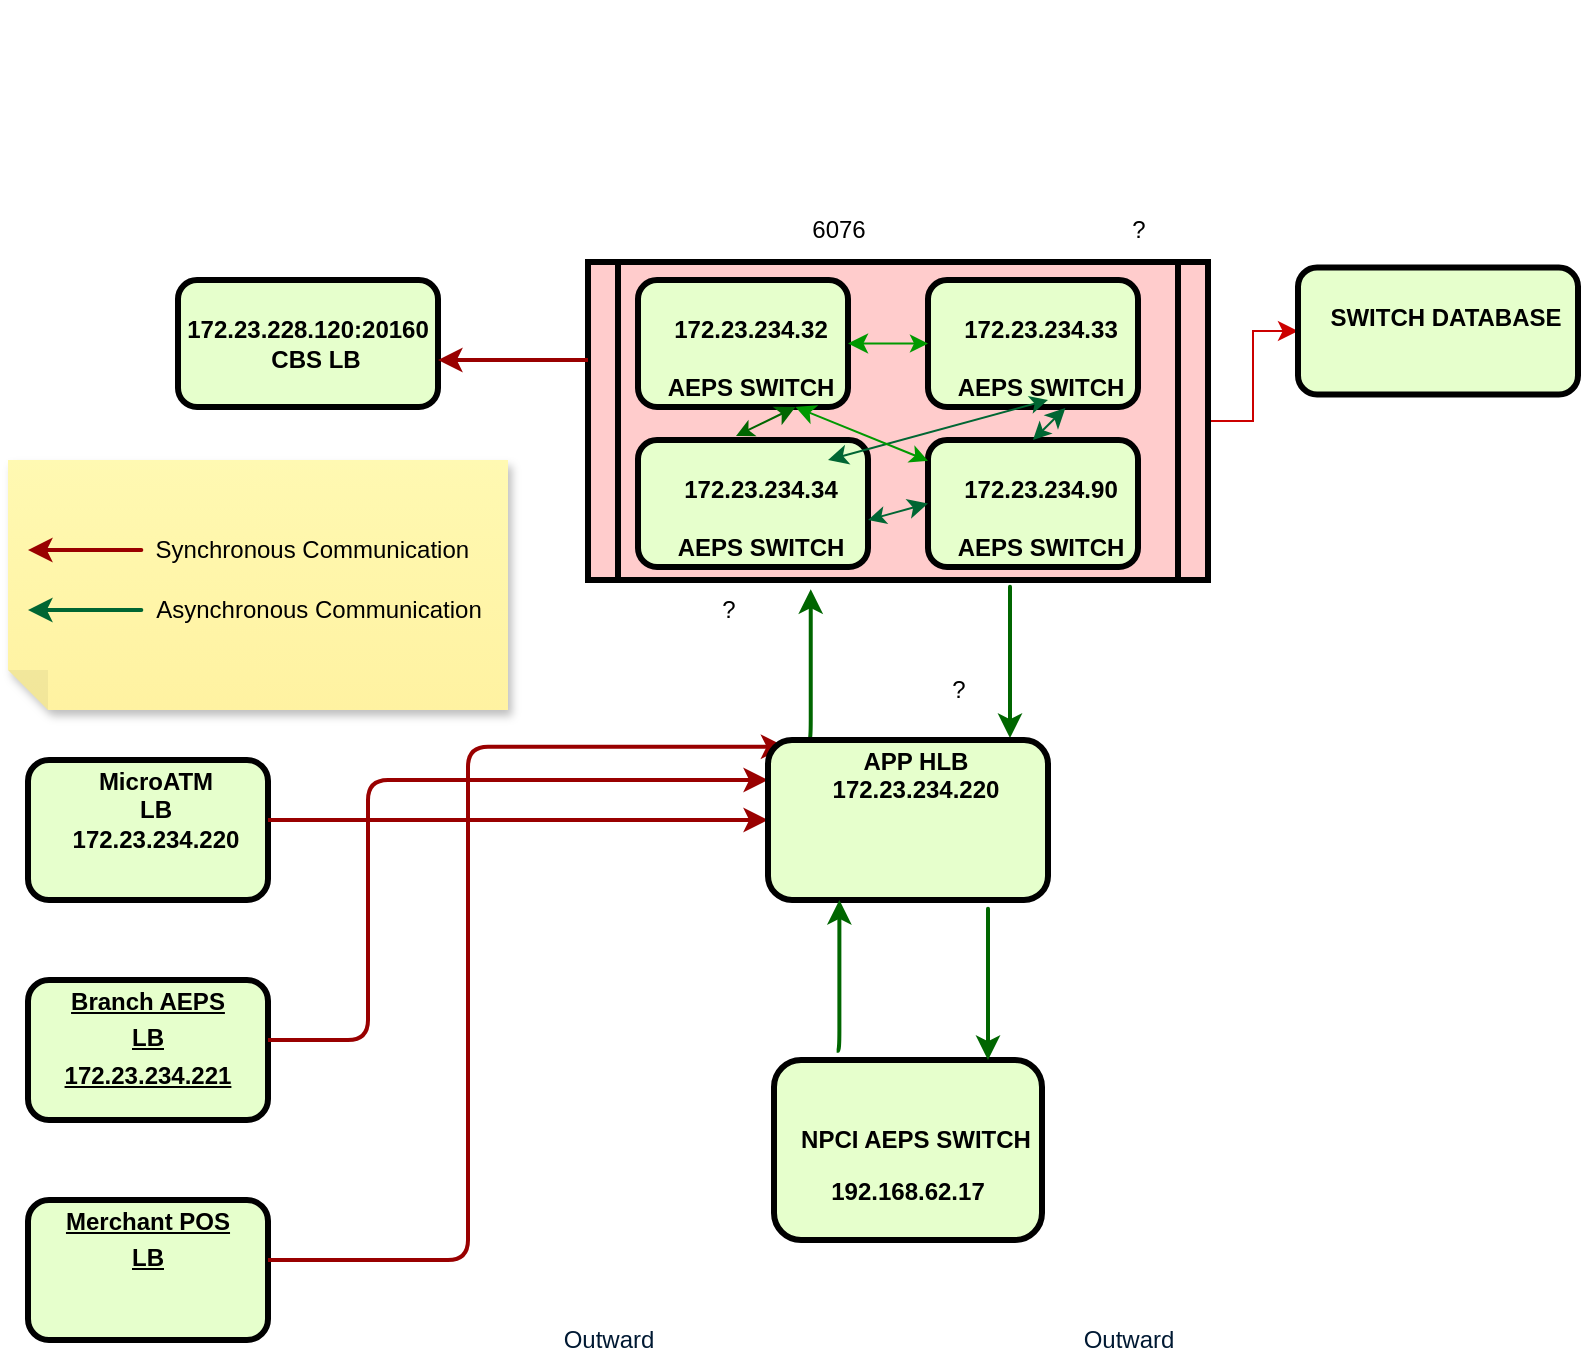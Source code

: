 <mxfile version="20.3.0" type="github">
  <diagram name="Page-1" id="c7558073-3199-34d8-9f00-42111426c3f3">
    <mxGraphModel dx="1022" dy="337" grid="1" gridSize="10" guides="1" tooltips="1" connect="1" arrows="1" fold="1" page="1" pageScale="1" pageWidth="826" pageHeight="1169" background="none" math="0" shadow="0">
      <root>
        <mxCell id="0" />
        <mxCell id="1" parent="0" />
        <mxCell id="2" value="&lt;p style=&quot;margin: 0px; margin-top: 4px; text-align: center; text-decoration: underline;&quot;&gt;&lt;/p&gt;&lt;p style=&quot;margin: 0px; margin-left: 8px;&quot;&gt;MicroATM&lt;/p&gt;&lt;p style=&quot;margin: 0px; margin-left: 8px;&quot;&gt;LB&lt;/p&gt;&lt;p style=&quot;margin: 0px; margin-left: 8px;&quot;&gt;172.23.234.220&lt;/p&gt;" style="verticalAlign=middle;align=center;overflow=fill;fontSize=12;fontFamily=Helvetica;html=1;rounded=1;fontStyle=1;strokeWidth=3;fillColor=#E6FFCC" parent="1" vertex="1">
          <mxGeometry x="30" y="640" width="120" height="70" as="geometry" />
        </mxCell>
        <mxCell id="vpj-GagNGOUXVlxgpGIW-142" value="" style="edgeStyle=orthogonalEdgeStyle;rounded=0;orthogonalLoop=1;jettySize=auto;html=1;strokeColor=#CC0000;endSize=7;" edge="1" parent="1" source="5" target="vpj-GagNGOUXVlxgpGIW-140">
          <mxGeometry relative="1" as="geometry" />
        </mxCell>
        <mxCell id="5" value="" style="shape=process;whiteSpace=wrap;align=center;verticalAlign=middle;size=0.048;fontStyle=1;strokeWidth=3;fillColor=#FFCCCC" parent="1" vertex="1">
          <mxGeometry x="310" y="391" width="310" height="159" as="geometry" />
        </mxCell>
        <mxCell id="6" value="&lt;p style=&quot;margin: 4px 0px 0px;&quot;&gt;&lt;u&gt;Branch AEPS&lt;/u&gt;&lt;/p&gt;&lt;p style=&quot;margin: 4px 0px 0px;&quot;&gt;&lt;u&gt;LB&lt;/u&gt;&lt;/p&gt;&lt;p style=&quot;margin: 4px 0px 0px;&quot;&gt;&lt;u&gt;172.23.234.221&lt;/u&gt;&lt;/p&gt;" style="verticalAlign=middle;align=center;overflow=fill;fontSize=12;fontFamily=Helvetica;html=1;rounded=1;fontStyle=1;strokeWidth=3;fillColor=#E6FFCC" parent="1" vertex="1">
          <mxGeometry x="30" y="750" width="120" height="70" as="geometry" />
        </mxCell>
        <mxCell id="8" value="&lt;p style=&quot;margin: 0px; margin-top: 4px; text-align: center; text-decoration: underline;&quot;&gt;&lt;/p&gt;&lt;p style=&quot;text-decoration-line: underline; margin: 4px 0px 0px;&quot;&gt;Merchant POS&lt;/p&gt;&lt;p style=&quot;text-decoration-line: underline; margin: 4px 0px 0px;&quot;&gt;LB&lt;/p&gt;" style="verticalAlign=middle;align=center;overflow=fill;fontSize=12;fontFamily=Helvetica;html=1;rounded=1;fontStyle=1;strokeWidth=3;fillColor=#E6FFCC" parent="1" vertex="1">
          <mxGeometry x="30" y="860" width="120" height="70" as="geometry" />
        </mxCell>
        <mxCell id="10" value="&lt;p style=&quot;margin: 0px; margin-top: 4px; text-align: center; text-decoration: underline;&quot;&gt;&lt;/p&gt;&lt;br&gt;172.23.228.120:20160&lt;br&gt;&lt;p style=&quot;margin: 0px; margin-left: 8px;&quot;&gt;&lt;span style=&quot;background-color: initial;&quot;&gt;CBS LB&lt;/span&gt;&lt;br&gt;&lt;/p&gt;" style="verticalAlign=middle;align=center;overflow=fill;fontSize=12;fontFamily=Helvetica;html=1;rounded=1;fontStyle=1;strokeWidth=3;fillColor=#E6FFCC" parent="1" vertex="1">
          <mxGeometry x="105" y="400" width="130" height="63.5" as="geometry" />
        </mxCell>
        <mxCell id="56" value="" style="edgeStyle=elbowEdgeStyle;elbow=horizontal;strokeColor=#990000;strokeWidth=2;entryX=0;entryY=0.5;entryDx=0;entryDy=0;" parent="1" source="2" target="vpj-GagNGOUXVlxgpGIW-170" edge="1">
          <mxGeometry width="100" height="100" relative="1" as="geometry">
            <mxPoint x="50" y="500" as="sourcePoint" />
            <mxPoint x="150" y="400" as="targetPoint" />
            <Array as="points">
              <mxPoint x="240" y="670" />
              <mxPoint x="420" y="350" />
              <mxPoint x="290" y="250" />
              <mxPoint x="350" y="250" />
              <mxPoint x="360" y="230" />
              <mxPoint x="420" y="370" />
              <mxPoint x="390" y="320" />
              <mxPoint x="360" y="250" />
              <mxPoint x="460" y="390" />
              <mxPoint x="300" y="230" />
              <mxPoint x="260" y="200" />
              <mxPoint x="280" y="220" />
              <mxPoint x="290" y="250" />
              <mxPoint x="300" y="270" />
              <mxPoint x="280" y="360" />
            </Array>
          </mxGeometry>
        </mxCell>
        <mxCell id="59" value="" style="edgeStyle=elbowEdgeStyle;elbow=horizontal;strokeColor=#990000;strokeWidth=2;entryX=0;entryY=0.25;entryDx=0;entryDy=0;" parent="1" source="6" target="vpj-GagNGOUXVlxgpGIW-170" edge="1">
          <mxGeometry width="100" height="100" relative="1" as="geometry">
            <mxPoint x="350" y="370" as="sourcePoint" />
            <mxPoint x="450" y="270" as="targetPoint" />
            <Array as="points">
              <mxPoint x="200" y="780" />
              <mxPoint x="460" y="230" />
              <mxPoint x="420" y="210" />
              <mxPoint x="440" y="260" />
              <mxPoint x="430" y="240" />
              <mxPoint x="460" y="320" />
            </Array>
          </mxGeometry>
        </mxCell>
        <mxCell id="68" value="" style="edgeStyle=elbowEdgeStyle;elbow=horizontal;strokeColor=#990000;strokeWidth=2;entryX=0.062;entryY=0.042;entryDx=0;entryDy=0;entryPerimeter=0;" parent="1" source="8" target="vpj-GagNGOUXVlxgpGIW-170" edge="1">
          <mxGeometry width="100" height="100" relative="1" as="geometry">
            <mxPoint x="570" y="380" as="sourcePoint" />
            <mxPoint x="510" y="250" as="targetPoint" />
            <Array as="points">
              <mxPoint x="250" y="890" />
              <mxPoint x="560" y="280" />
              <mxPoint x="620" y="240" />
              <mxPoint x="580" y="220" />
              <mxPoint x="560" y="230" />
              <mxPoint x="600" y="250" />
            </Array>
          </mxGeometry>
        </mxCell>
        <mxCell id="88" value="" style="edgeStyle=elbowEdgeStyle;elbow=horizontal;strokeColor=#006600;strokeWidth=2;" parent="1" edge="1">
          <mxGeometry width="100" height="100" relative="1" as="geometry">
            <mxPoint x="521" y="560" as="sourcePoint" />
            <mxPoint x="521" y="629" as="targetPoint" />
            <Array as="points">
              <mxPoint x="521" y="550" />
              <mxPoint x="521" y="586.5" />
              <mxPoint x="521" y="576.5" />
              <mxPoint x="521" y="596.5" />
              <mxPoint x="461" y="536.5" />
              <mxPoint x="451" y="556.5" />
              <mxPoint x="461" y="546.5" />
              <mxPoint x="461" y="566.5" />
              <mxPoint x="461" y="576.5" />
              <mxPoint x="461" y="596.5" />
              <mxPoint x="461" y="526.5" />
              <mxPoint x="401" y="366.5" />
              <mxPoint x="381" y="366.5" />
              <mxPoint x="411" y="276.5" />
            </Array>
          </mxGeometry>
        </mxCell>
        <mxCell id="92" value="" style="edgeStyle=elbowEdgeStyle;elbow=horizontal;strokeColor=#990000;strokeWidth=2" parent="1" source="5" target="10" edge="1">
          <mxGeometry width="100" height="100" relative="1" as="geometry">
            <mxPoint x="30.0" y="500" as="sourcePoint" />
            <mxPoint x="130.0" y="400" as="targetPoint" />
            <Array as="points">
              <mxPoint x="290" y="440" />
              <mxPoint x="190" y="426" />
              <mxPoint x="170" y="420" />
              <mxPoint x="200" y="416" />
              <mxPoint x="250" y="470" />
            </Array>
          </mxGeometry>
        </mxCell>
        <mxCell id="vpj-GagNGOUXVlxgpGIW-102" value="&lt;span style=&quot;color: rgba(0, 0, 0, 0); font-family: monospace; font-size: 0px; font-style: normal; font-variant-ligatures: normal; font-variant-caps: normal; font-weight: 400; letter-spacing: normal; orphans: 2; text-align: start; text-indent: 0px; text-transform: none; widows: 2; word-spacing: 0px; -webkit-text-stroke-width: 0px; background-color: rgb(248, 249, 250); text-decoration-thickness: initial; text-decoration-style: initial; text-decoration-color: initial; float: none; display: inline !important;&quot;&gt;&amp;nbsp;&lt;/span&gt;" style="text;whiteSpace=wrap;html=1;" vertex="1" parent="1">
          <mxGeometry x="650" y="260" width="30" height="40" as="geometry" />
        </mxCell>
        <mxCell id="vpj-GagNGOUXVlxgpGIW-110" value="&lt;span style=&quot;color: rgba(0, 0, 0, 0); font-family: monospace; font-size: 0px; font-style: normal; font-variant-ligatures: normal; font-variant-caps: normal; font-weight: 400; letter-spacing: normal; orphans: 2; text-align: start; text-indent: 0px; text-transform: none; widows: 2; word-spacing: 0px; -webkit-text-stroke-width: 0px; background-color: rgb(248, 249, 250); text-decoration-thickness: initial; text-decoration-style: initial; text-decoration-color: initial; float: none; display: inline !important;&quot;&gt;&amp;nbsp;&lt;/span&gt;" style="text;whiteSpace=wrap;html=1;" vertex="1" parent="1">
          <mxGeometry x="250" y="550" width="30" height="40" as="geometry" />
        </mxCell>
        <mxCell id="vpj-GagNGOUXVlxgpGIW-109" value="" style="shape=note;whiteSpace=wrap;html=1;backgroundOutline=1;fontColor=#000000;darkOpacity=0.05;fillColor=#FFF9B2;strokeColor=none;fillStyle=solid;direction=west;gradientDirection=north;gradientColor=#FFF2A1;shadow=1;size=20;pointerEvents=1;" vertex="1" parent="1">
          <mxGeometry x="20" y="490" width="250" height="125" as="geometry" />
        </mxCell>
        <mxCell id="vpj-GagNGOUXVlxgpGIW-111" value="" style="edgeStyle=elbowEdgeStyle;elbow=horizontal;strokeColor=#990000;strokeWidth=2" edge="1" parent="1">
          <mxGeometry width="100" height="100" relative="1" as="geometry">
            <mxPoint x="80" y="535" as="sourcePoint" />
            <mxPoint x="30" y="535" as="targetPoint" />
            <Array as="points">
              <mxPoint x="90" y="535" />
              <mxPoint x="120" y="531" />
              <mxPoint x="170" y="585" />
            </Array>
          </mxGeometry>
        </mxCell>
        <mxCell id="vpj-GagNGOUXVlxgpGIW-112" value="&amp;nbsp;Synchronous Communication" style="text;html=1;resizable=0;autosize=1;align=center;verticalAlign=middle;points=[];fillColor=none;strokeColor=none;rounded=0;" vertex="1" parent="1">
          <mxGeometry x="80" y="520" width="180" height="30" as="geometry" />
        </mxCell>
        <mxCell id="vpj-GagNGOUXVlxgpGIW-113" value="" style="edgeStyle=elbowEdgeStyle;elbow=horizontal;strokeColor=#006633;strokeWidth=2" edge="1" parent="1">
          <mxGeometry width="100" height="100" relative="1" as="geometry">
            <mxPoint x="80" y="565" as="sourcePoint" />
            <mxPoint x="30" y="565" as="targetPoint" />
            <Array as="points">
              <mxPoint x="90" y="565" />
              <mxPoint x="120" y="561" />
              <mxPoint x="170" y="615" />
            </Array>
          </mxGeometry>
        </mxCell>
        <mxCell id="vpj-GagNGOUXVlxgpGIW-114" value="Asynchronous Communication" style="text;html=1;resizable=0;autosize=1;align=center;verticalAlign=middle;points=[];fillColor=none;strokeColor=none;rounded=0;" vertex="1" parent="1">
          <mxGeometry x="80" y="550" width="190" height="30" as="geometry" />
        </mxCell>
        <mxCell id="vpj-GagNGOUXVlxgpGIW-130" value="&lt;p style=&quot;margin: 0px; margin-top: 4px; text-align: center; text-decoration: underline;&quot;&gt;&lt;/p&gt;&lt;p style=&quot;margin: 0px; margin-left: 8px;&quot;&gt;&lt;br&gt;&lt;/p&gt;&lt;p style=&quot;margin: 0px; margin-left: 8px;&quot;&gt;&lt;br&gt;&lt;/p&gt;&lt;p style=&quot;margin: 0px; margin-left: 8px;&quot;&gt;NPCI AEPS SWITCH&lt;/p&gt;&lt;p align=&quot;center&quot; class=&quot;MsoNormal&quot;&gt;&lt;span lang=&quot;EN-US&quot;&gt;192.168.62.17&lt;/span&gt;&lt;/p&gt;" style="verticalAlign=middle;align=center;overflow=fill;fontSize=12;fontFamily=Helvetica;html=1;rounded=1;fontStyle=1;strokeWidth=3;fillColor=#E6FFCC" vertex="1" parent="1">
          <mxGeometry x="403" y="790" width="134" height="90" as="geometry" />
        </mxCell>
        <mxCell id="vpj-GagNGOUXVlxgpGIW-134" value="" style="edgeStyle=elbowEdgeStyle;elbow=horizontal;strokeColor=#006600;strokeWidth=2;exitX=0.851;exitY=-0.007;exitDx=0;exitDy=0;exitPerimeter=0;" edge="1" parent="1">
          <mxGeometry width="100" height="100" relative="1" as="geometry">
            <mxPoint x="420.0" y="630" as="sourcePoint" />
            <mxPoint x="421.37" y="554.63" as="targetPoint" />
            <Array as="points">
              <mxPoint x="421.37" y="480.63" />
              <mxPoint x="420.37" y="500.63" />
              <mxPoint x="459.37" y="470.63" />
              <mxPoint x="459.37" y="500.63" />
              <mxPoint x="439.37" y="690.63" />
              <mxPoint x="439.37" y="730.63" />
              <mxPoint x="382.37" y="670.63" />
              <mxPoint x="262.37" y="750.63" />
              <mxPoint x="302.37" y="710.63" />
              <mxPoint x="312.37" y="700.63" />
              <mxPoint x="362.37" y="680.63" />
              <mxPoint x="534.37" y="700.63" />
              <mxPoint x="532.37" y="680.63" />
              <mxPoint x="522.37" y="690.63" />
              <mxPoint x="432.37" y="660.63" />
              <mxPoint x="432.37" y="600.63" />
              <mxPoint x="542.37" y="520.63" />
              <mxPoint x="502.37" y="580.63" />
              <mxPoint x="512.37" y="550.63" />
              <mxPoint x="472.37" y="540.63" />
              <mxPoint x="462.37" y="510.63" />
              <mxPoint x="432.37" y="430.63" />
            </Array>
          </mxGeometry>
        </mxCell>
        <mxCell id="vpj-GagNGOUXVlxgpGIW-136" value="6076" style="text;html=1;resizable=0;autosize=1;align=center;verticalAlign=middle;points=[];fillColor=none;strokeColor=none;rounded=0;" vertex="1" parent="1">
          <mxGeometry x="410" y="360" width="50" height="30" as="geometry" />
        </mxCell>
        <mxCell id="vpj-GagNGOUXVlxgpGIW-137" value="?" style="text;html=1;resizable=0;autosize=1;align=center;verticalAlign=middle;points=[];fillColor=none;strokeColor=none;rounded=0;" vertex="1" parent="1">
          <mxGeometry x="570" y="360" width="30" height="30" as="geometry" />
        </mxCell>
        <mxCell id="vpj-GagNGOUXVlxgpGIW-139" value="?" style="text;html=1;resizable=0;autosize=1;align=center;verticalAlign=middle;points=[];fillColor=none;strokeColor=none;rounded=0;" vertex="1" parent="1">
          <mxGeometry x="480" y="590" width="30" height="30" as="geometry" />
        </mxCell>
        <mxCell id="vpj-GagNGOUXVlxgpGIW-140" value="&lt;p style=&quot;margin: 0px; margin-top: 4px; text-align: center; text-decoration: underline;&quot;&gt;&lt;/p&gt;&lt;br&gt;&lt;p style=&quot;margin: 0px; margin-left: 8px;&quot;&gt;&lt;span style=&quot;background-color: initial;&quot;&gt;SWITCH DATABASE&lt;/span&gt;&lt;br&gt;&lt;/p&gt;&lt;p style=&quot;margin: 0px; margin-left: 8px;&quot;&gt;&lt;span style=&quot;background-color: initial;&quot;&gt;&lt;br&gt;&lt;/span&gt;&lt;/p&gt;" style="verticalAlign=middle;align=center;overflow=fill;fontSize=12;fontFamily=Helvetica;html=1;rounded=1;fontStyle=1;strokeWidth=3;fillColor=#E6FFCC" vertex="1" parent="1">
          <mxGeometry x="665" y="393.75" width="140" height="63.5" as="geometry" />
        </mxCell>
        <mxCell id="vpj-GagNGOUXVlxgpGIW-145" value="?" style="text;html=1;resizable=0;autosize=1;align=center;verticalAlign=middle;points=[];fillColor=none;strokeColor=none;rounded=0;" vertex="1" parent="1">
          <mxGeometry x="365" y="550" width="30" height="30" as="geometry" />
        </mxCell>
        <mxCell id="vpj-GagNGOUXVlxgpGIW-158" value="&lt;p style=&quot;margin: 0px; margin-top: 4px; text-align: center; text-decoration: underline;&quot;&gt;&lt;/p&gt;&lt;br&gt;&lt;p style=&quot;margin: 0px; margin-left: 8px;&quot;&gt;&lt;span style=&quot;&quot;&gt;172.23.234.32&lt;/span&gt;&lt;br style=&quot;padding: 0px; margin: 0px;&quot;&gt;&lt;br style=&quot;padding: 0px; margin: 0px;&quot;&gt;&lt;span style=&quot;&quot;&gt;AEPS SWITCH&lt;/span&gt;&lt;br&gt;&lt;/p&gt;" style="verticalAlign=middle;align=center;overflow=fill;fontSize=12;fontFamily=Helvetica;html=1;rounded=1;fontStyle=1;strokeWidth=3;fillColor=#E6FFCC" vertex="1" parent="1">
          <mxGeometry x="335" y="400" width="105" height="63.5" as="geometry" />
        </mxCell>
        <mxCell id="vpj-GagNGOUXVlxgpGIW-159" value="&lt;p style=&quot;margin: 0px; margin-top: 4px; text-align: center; text-decoration: underline;&quot;&gt;&lt;/p&gt;&lt;br&gt;&lt;p style=&quot;margin: 0px; margin-left: 8px;&quot;&gt;&lt;span style=&quot;&quot;&gt;172.23.234.33&lt;/span&gt;&lt;br style=&quot;padding: 0px; margin: 0px;&quot;&gt;&lt;br style=&quot;padding: 0px; margin: 0px;&quot;&gt;&lt;span style=&quot;&quot;&gt;AEPS SWITCH&lt;/span&gt;&lt;br&gt;&lt;/p&gt;" style="verticalAlign=middle;align=center;overflow=fill;fontSize=12;fontFamily=Helvetica;html=1;rounded=1;fontStyle=1;strokeWidth=3;fillColor=#E6FFCC" vertex="1" parent="1">
          <mxGeometry x="480" y="400" width="105" height="63.5" as="geometry" />
        </mxCell>
        <mxCell id="vpj-GagNGOUXVlxgpGIW-160" value="&lt;p style=&quot;margin: 0px; margin-top: 4px; text-align: center; text-decoration: underline;&quot;&gt;&lt;/p&gt;&lt;br&gt;&lt;p style=&quot;margin: 0px; margin-left: 8px;&quot;&gt;&lt;span style=&quot;&quot;&gt;172.23.234.34&lt;/span&gt;&lt;br style=&quot;padding: 0px; margin: 0px;&quot;&gt;&lt;br style=&quot;padding: 0px; margin: 0px;&quot;&gt;&lt;span style=&quot;&quot;&gt;AEPS SWITCH&lt;/span&gt;&lt;br&gt;&lt;/p&gt;" style="verticalAlign=middle;align=center;overflow=fill;fontSize=12;fontFamily=Helvetica;html=1;rounded=1;fontStyle=1;strokeWidth=3;fillColor=#E6FFCC" vertex="1" parent="1">
          <mxGeometry x="335" y="480" width="115" height="63.5" as="geometry" />
        </mxCell>
        <mxCell id="vpj-GagNGOUXVlxgpGIW-161" value="&lt;p style=&quot;margin: 0px; margin-top: 4px; text-align: center; text-decoration: underline;&quot;&gt;&lt;/p&gt;&lt;br&gt;&lt;p style=&quot;margin: 0px; margin-left: 8px;&quot;&gt;&lt;span style=&quot;&quot;&gt;172.23.234.90&lt;/span&gt;&lt;br style=&quot;padding: 0px; margin: 0px;&quot;&gt;&lt;br style=&quot;padding: 0px; margin: 0px;&quot;&gt;&lt;span style=&quot;&quot;&gt;AEPS SWITCH&lt;/span&gt;&lt;br&gt;&lt;/p&gt;" style="verticalAlign=middle;align=center;overflow=fill;fontSize=12;fontFamily=Helvetica;html=1;rounded=1;fontStyle=1;strokeWidth=3;fillColor=#E6FFCC" vertex="1" parent="1">
          <mxGeometry x="480" y="480" width="105" height="63.5" as="geometry" />
        </mxCell>
        <mxCell id="vpj-GagNGOUXVlxgpGIW-163" value="" style="endArrow=classic;startArrow=classic;html=1;rounded=0;strokeColor=#006633;endSize=7;entryX=0;entryY=0.5;entryDx=0;entryDy=0;" edge="1" parent="1" target="vpj-GagNGOUXVlxgpGIW-161">
          <mxGeometry width="50" height="50" relative="1" as="geometry">
            <mxPoint x="450" y="520" as="sourcePoint" />
            <mxPoint x="430" y="490" as="targetPoint" />
          </mxGeometry>
        </mxCell>
        <mxCell id="vpj-GagNGOUXVlxgpGIW-164" value="" style="endArrow=classic;startArrow=classic;html=1;rounded=0;strokeColor=#006633;endSize=7;" edge="1" parent="1">
          <mxGeometry width="50" height="50" relative="1" as="geometry">
            <mxPoint x="540" y="460" as="sourcePoint" />
            <mxPoint x="430" y="490" as="targetPoint" />
            <Array as="points">
              <mxPoint x="540" y="460" />
            </Array>
          </mxGeometry>
        </mxCell>
        <mxCell id="vpj-GagNGOUXVlxgpGIW-165" value="" style="endArrow=classic;startArrow=classic;html=1;rounded=0;strokeColor=#006600;endSize=7;entryX=0.75;entryY=1;entryDx=0;entryDy=0;exitX=0.426;exitY=-0.031;exitDx=0;exitDy=0;exitPerimeter=0;" edge="1" parent="1" source="vpj-GagNGOUXVlxgpGIW-160" target="vpj-GagNGOUXVlxgpGIW-158">
          <mxGeometry width="50" height="50" relative="1" as="geometry">
            <mxPoint x="380" y="540" as="sourcePoint" />
            <mxPoint x="430" y="490" as="targetPoint" />
          </mxGeometry>
        </mxCell>
        <mxCell id="vpj-GagNGOUXVlxgpGIW-166" value="" style="endArrow=classic;startArrow=classic;html=1;rounded=0;strokeColor=#006633;endSize=7;exitX=0.5;exitY=0;exitDx=0;exitDy=0;entryX=0.654;entryY=1.008;entryDx=0;entryDy=0;entryPerimeter=0;" edge="1" parent="1" source="vpj-GagNGOUXVlxgpGIW-161" target="vpj-GagNGOUXVlxgpGIW-159">
          <mxGeometry width="50" height="50" relative="1" as="geometry">
            <mxPoint x="380" y="540" as="sourcePoint" />
            <mxPoint x="533" y="470" as="targetPoint" />
          </mxGeometry>
        </mxCell>
        <mxCell id="vpj-GagNGOUXVlxgpGIW-167" value="" style="endArrow=classic;startArrow=classic;html=1;rounded=0;strokeColor=#009900;endSize=7;entryX=0.75;entryY=1;entryDx=0;entryDy=0;" edge="1" parent="1" source="vpj-GagNGOUXVlxgpGIW-161" target="vpj-GagNGOUXVlxgpGIW-158">
          <mxGeometry width="50" height="50" relative="1" as="geometry">
            <mxPoint x="380" y="540" as="sourcePoint" />
            <mxPoint x="430" y="490" as="targetPoint" />
          </mxGeometry>
        </mxCell>
        <mxCell id="vpj-GagNGOUXVlxgpGIW-169" value="" style="endArrow=classic;startArrow=classic;html=1;rounded=0;strokeColor=#009900;endSize=7;exitX=0;exitY=0.5;exitDx=0;exitDy=0;entryX=1;entryY=0.5;entryDx=0;entryDy=0;" edge="1" parent="1" source="vpj-GagNGOUXVlxgpGIW-159" target="vpj-GagNGOUXVlxgpGIW-158">
          <mxGeometry width="50" height="50" relative="1" as="geometry">
            <mxPoint x="380" y="540" as="sourcePoint" />
            <mxPoint x="430" y="490" as="targetPoint" />
          </mxGeometry>
        </mxCell>
        <mxCell id="vpj-GagNGOUXVlxgpGIW-170" value="&lt;p style=&quot;margin: 0px; margin-top: 4px; text-align: center; text-decoration: underline;&quot;&gt;&lt;/p&gt;&lt;p style=&quot;margin: 0px; margin-left: 8px;&quot;&gt;&lt;span style=&quot;background-color: initial;&quot;&gt;APP HLB&lt;/span&gt;&lt;/p&gt;&lt;p style=&quot;margin: 0px; margin-left: 8px;&quot;&gt;&lt;span style=&quot;background-color: initial;&quot;&gt;172.23.234.220&lt;/span&gt;&lt;/p&gt;" style="verticalAlign=middle;align=center;overflow=fill;fontSize=12;fontFamily=Helvetica;html=1;rounded=1;fontStyle=1;strokeWidth=3;fillColor=#E6FFCC" vertex="1" parent="1">
          <mxGeometry x="400" y="630" width="140" height="80" as="geometry" />
        </mxCell>
        <mxCell id="vpj-GagNGOUXVlxgpGIW-184" value="Outward" style="text;html=1;resizable=0;autosize=1;align=center;verticalAlign=middle;points=[];fillColor=none;strokeColor=none;rounded=0;fontColor=#001933;" vertex="1" parent="1">
          <mxGeometry x="285" y="915" width="70" height="30" as="geometry" />
        </mxCell>
        <mxCell id="vpj-GagNGOUXVlxgpGIW-185" value="Outward" style="text;html=1;resizable=0;autosize=1;align=center;verticalAlign=middle;points=[];fillColor=none;strokeColor=none;rounded=0;fontColor=#001933;" vertex="1" parent="1">
          <mxGeometry x="545" y="915" width="70" height="30" as="geometry" />
        </mxCell>
        <mxCell id="vpj-GagNGOUXVlxgpGIW-188" value="" style="edgeStyle=elbowEdgeStyle;elbow=horizontal;strokeColor=#006600;strokeWidth=2;" edge="1" parent="1">
          <mxGeometry width="100" height="100" relative="1" as="geometry">
            <mxPoint x="510" y="721" as="sourcePoint" />
            <mxPoint x="510" y="790" as="targetPoint" />
            <Array as="points">
              <mxPoint x="510" y="711" />
              <mxPoint x="510" y="747.5" />
              <mxPoint x="510" y="737.5" />
              <mxPoint x="510" y="757.5" />
              <mxPoint x="450" y="697.5" />
              <mxPoint x="440" y="717.5" />
              <mxPoint x="450" y="707.5" />
              <mxPoint x="450" y="727.5" />
              <mxPoint x="450" y="737.5" />
              <mxPoint x="450" y="757.5" />
              <mxPoint x="450" y="687.5" />
              <mxPoint x="390" y="527.5" />
              <mxPoint x="370" y="527.5" />
              <mxPoint x="400" y="437.5" />
            </Array>
          </mxGeometry>
        </mxCell>
        <mxCell id="vpj-GagNGOUXVlxgpGIW-189" value="" style="edgeStyle=elbowEdgeStyle;elbow=horizontal;strokeColor=#006600;strokeWidth=2;exitX=0.851;exitY=-0.007;exitDx=0;exitDy=0;exitPerimeter=0;" edge="1" parent="1">
          <mxGeometry width="100" height="100" relative="1" as="geometry">
            <mxPoint x="434.32" y="785.37" as="sourcePoint" />
            <mxPoint x="435.69" y="710" as="targetPoint" />
            <Array as="points">
              <mxPoint x="435.69" y="636" />
              <mxPoint x="434.69" y="656" />
              <mxPoint x="473.69" y="626" />
              <mxPoint x="473.69" y="656" />
              <mxPoint x="453.69" y="846" />
              <mxPoint x="453.69" y="886" />
              <mxPoint x="396.69" y="826" />
              <mxPoint x="276.69" y="906" />
              <mxPoint x="316.69" y="866" />
              <mxPoint x="326.69" y="856" />
              <mxPoint x="376.69" y="836" />
              <mxPoint x="548.69" y="856" />
              <mxPoint x="546.69" y="836" />
              <mxPoint x="536.69" y="846" />
              <mxPoint x="446.69" y="816" />
              <mxPoint x="446.69" y="756" />
              <mxPoint x="556.69" y="676" />
              <mxPoint x="516.69" y="736" />
              <mxPoint x="526.69" y="706" />
              <mxPoint x="486.69" y="696" />
              <mxPoint x="476.69" y="666" />
              <mxPoint x="446.69" y="586" />
            </Array>
          </mxGeometry>
        </mxCell>
      </root>
    </mxGraphModel>
  </diagram>
</mxfile>

